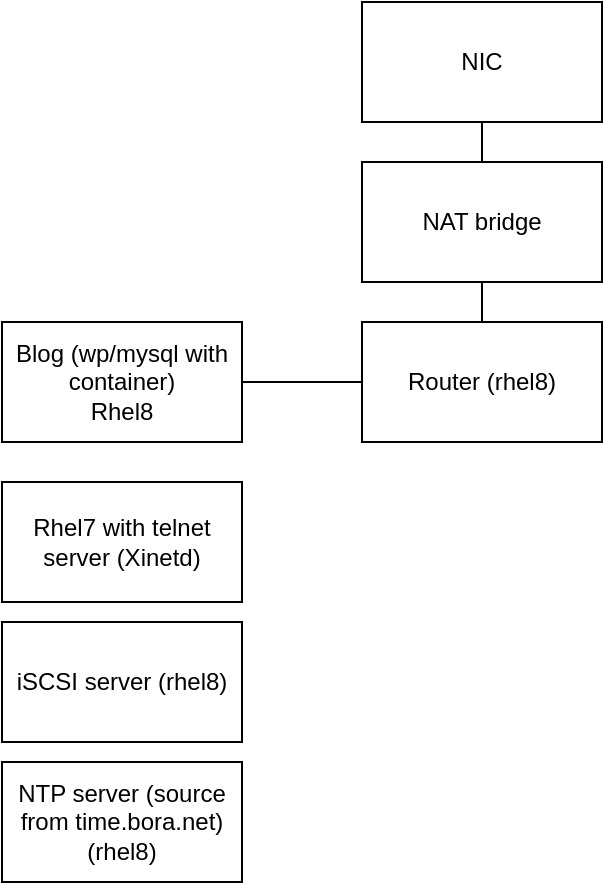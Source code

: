 <mxfile version="20.8.23" type="github">
  <diagram name="페이지-1" id="MCAjvoWBRsQNgkqHj8VI">
    <mxGraphModel dx="1559" dy="769" grid="1" gridSize="10" guides="1" tooltips="1" connect="1" arrows="1" fold="1" page="1" pageScale="1" pageWidth="1169" pageHeight="827" math="0" shadow="0">
      <root>
        <mxCell id="0" />
        <mxCell id="1" parent="0" />
        <mxCell id="yjpfS3xDE1Buwj6q2kw0-4" style="edgeStyle=orthogonalEdgeStyle;rounded=0;orthogonalLoop=1;jettySize=auto;html=1;entryX=0.5;entryY=0;entryDx=0;entryDy=0;endArrow=none;endFill=0;" edge="1" parent="1" source="yjpfS3xDE1Buwj6q2kw0-1" target="yjpfS3xDE1Buwj6q2kw0-2">
          <mxGeometry relative="1" as="geometry" />
        </mxCell>
        <mxCell id="yjpfS3xDE1Buwj6q2kw0-1" value="NIC" style="rounded=0;whiteSpace=wrap;html=1;" vertex="1" parent="1">
          <mxGeometry x="520" y="20" width="120" height="60" as="geometry" />
        </mxCell>
        <mxCell id="yjpfS3xDE1Buwj6q2kw0-5" style="edgeStyle=orthogonalEdgeStyle;rounded=0;orthogonalLoop=1;jettySize=auto;html=1;entryX=0.5;entryY=0;entryDx=0;entryDy=0;endArrow=none;endFill=0;" edge="1" parent="1" source="yjpfS3xDE1Buwj6q2kw0-2" target="yjpfS3xDE1Buwj6q2kw0-3">
          <mxGeometry relative="1" as="geometry" />
        </mxCell>
        <mxCell id="yjpfS3xDE1Buwj6q2kw0-2" value="NAT bridge" style="rounded=0;whiteSpace=wrap;html=1;" vertex="1" parent="1">
          <mxGeometry x="520" y="100" width="120" height="60" as="geometry" />
        </mxCell>
        <mxCell id="yjpfS3xDE1Buwj6q2kw0-7" style="edgeStyle=orthogonalEdgeStyle;rounded=0;orthogonalLoop=1;jettySize=auto;html=1;endArrow=none;endFill=0;" edge="1" parent="1" source="yjpfS3xDE1Buwj6q2kw0-3" target="yjpfS3xDE1Buwj6q2kw0-6">
          <mxGeometry relative="1" as="geometry" />
        </mxCell>
        <mxCell id="yjpfS3xDE1Buwj6q2kw0-3" value="Router (rhel8)" style="rounded=0;whiteSpace=wrap;html=1;" vertex="1" parent="1">
          <mxGeometry x="520" y="180" width="120" height="60" as="geometry" />
        </mxCell>
        <mxCell id="yjpfS3xDE1Buwj6q2kw0-6" value="Blog (wp/mysql with container)&lt;br&gt;Rhel8" style="rounded=0;whiteSpace=wrap;html=1;" vertex="1" parent="1">
          <mxGeometry x="340" y="180" width="120" height="60" as="geometry" />
        </mxCell>
        <mxCell id="yjpfS3xDE1Buwj6q2kw0-8" value="Rhel7 with telnet server (Xinetd)" style="rounded=0;whiteSpace=wrap;html=1;" vertex="1" parent="1">
          <mxGeometry x="340" y="260" width="120" height="60" as="geometry" />
        </mxCell>
        <mxCell id="yjpfS3xDE1Buwj6q2kw0-9" value="iSCSI server (rhel8)" style="rounded=0;whiteSpace=wrap;html=1;" vertex="1" parent="1">
          <mxGeometry x="340" y="330" width="120" height="60" as="geometry" />
        </mxCell>
        <mxCell id="yjpfS3xDE1Buwj6q2kw0-10" value="NTP server (source from time.bora.net)&lt;br&gt;(rhel8)" style="rounded=0;whiteSpace=wrap;html=1;" vertex="1" parent="1">
          <mxGeometry x="340" y="400" width="120" height="60" as="geometry" />
        </mxCell>
      </root>
    </mxGraphModel>
  </diagram>
</mxfile>
